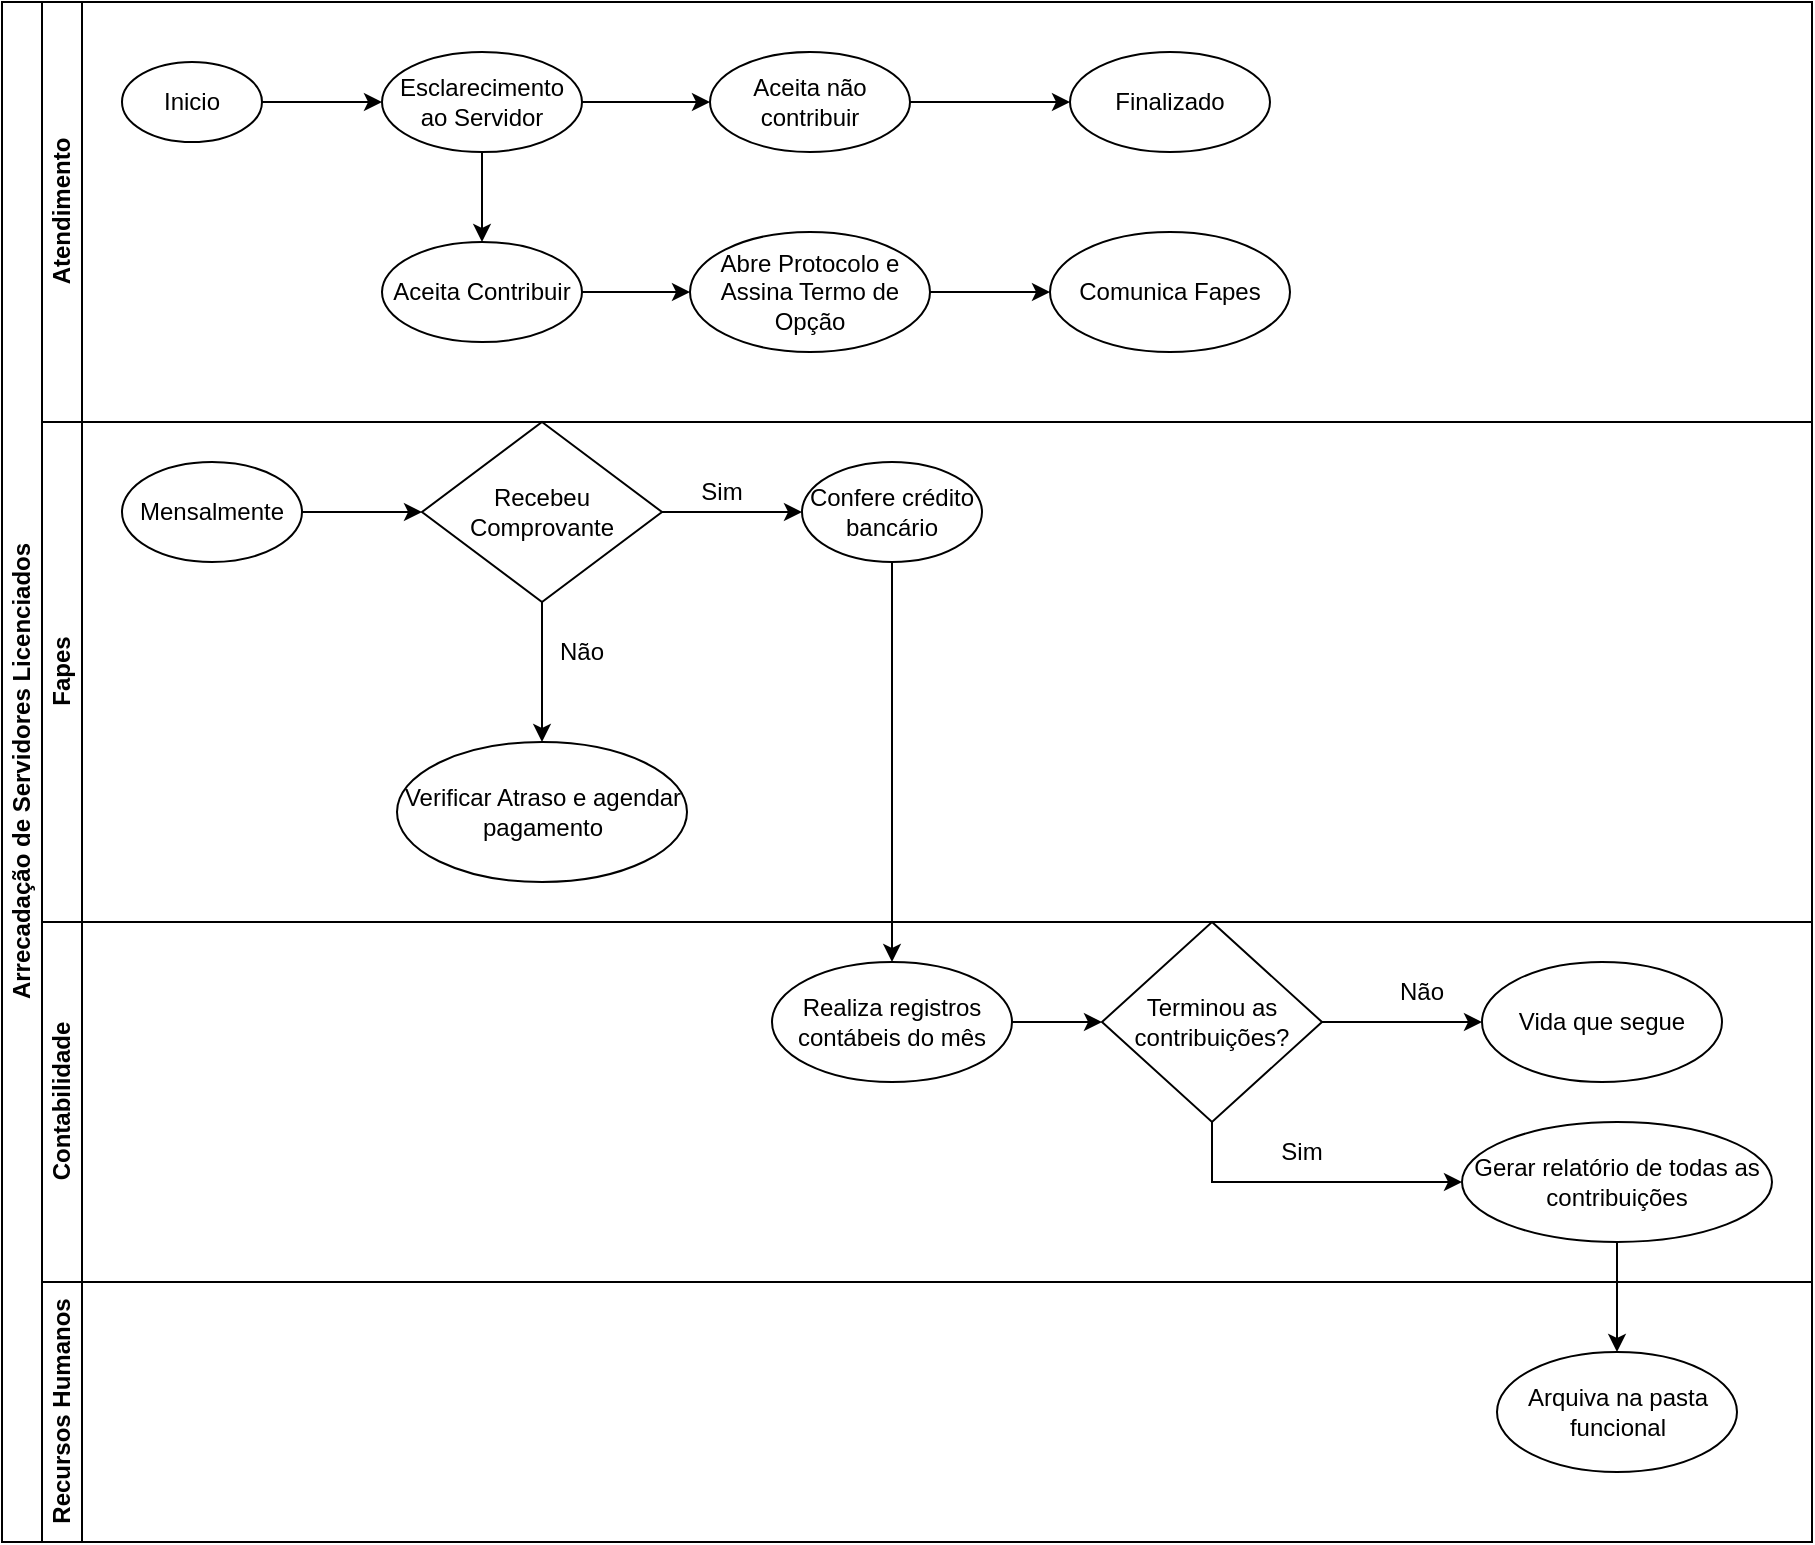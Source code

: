 <mxfile version="20.8.23" type="github"><diagram name="Página-1" id="l37Q24IVZ8yOkLSI_JN-"><mxGraphModel dx="1010" dy="550" grid="1" gridSize="10" guides="1" tooltips="1" connect="1" arrows="1" fold="1" page="1" pageScale="1" pageWidth="827" pageHeight="1169" math="0" shadow="0"><root><mxCell id="0"/><mxCell id="1" parent="0"/><mxCell id="MvxDgEqVquc-xp-ZEuq6-5" value="Arrecadação de Servidores Licenciados" style="swimlane;childLayout=stackLayout;resizeParent=1;resizeParentMax=0;horizontal=0;startSize=20;horizontalStack=0;html=1;" parent="1" vertex="1"><mxGeometry x="10" y="80" width="905" height="770" as="geometry"/></mxCell><mxCell id="MvxDgEqVquc-xp-ZEuq6-6" value="Atendimento" style="swimlane;startSize=20;horizontal=0;html=1;" parent="MvxDgEqVquc-xp-ZEuq6-5" vertex="1"><mxGeometry x="20" width="885" height="210" as="geometry"/></mxCell><mxCell id="_O740W1WQojqCN1uwi9A-5" style="edgeStyle=orthogonalEdgeStyle;rounded=0;orthogonalLoop=1;jettySize=auto;html=1;" edge="1" parent="MvxDgEqVquc-xp-ZEuq6-6" source="_O740W1WQojqCN1uwi9A-1" target="_O740W1WQojqCN1uwi9A-2"><mxGeometry relative="1" as="geometry"/></mxCell><mxCell id="_O740W1WQojqCN1uwi9A-1" value="Inicio" style="ellipse;whiteSpace=wrap;html=1;" vertex="1" parent="MvxDgEqVquc-xp-ZEuq6-6"><mxGeometry x="40" y="30" width="70" height="40" as="geometry"/></mxCell><mxCell id="_O740W1WQojqCN1uwi9A-4" value="" style="edgeStyle=orthogonalEdgeStyle;rounded=0;orthogonalLoop=1;jettySize=auto;html=1;" edge="1" parent="MvxDgEqVquc-xp-ZEuq6-6" source="_O740W1WQojqCN1uwi9A-2" target="_O740W1WQojqCN1uwi9A-3"><mxGeometry relative="1" as="geometry"/></mxCell><mxCell id="_O740W1WQojqCN1uwi9A-9" value="" style="edgeStyle=orthogonalEdgeStyle;rounded=0;orthogonalLoop=1;jettySize=auto;html=1;" edge="1" parent="MvxDgEqVquc-xp-ZEuq6-6" source="_O740W1WQojqCN1uwi9A-2" target="_O740W1WQojqCN1uwi9A-8"><mxGeometry relative="1" as="geometry"/></mxCell><mxCell id="_O740W1WQojqCN1uwi9A-2" value="Esclarecimento ao Servidor" style="ellipse;whiteSpace=wrap;html=1;" vertex="1" parent="MvxDgEqVquc-xp-ZEuq6-6"><mxGeometry x="170" y="25" width="100" height="50" as="geometry"/></mxCell><mxCell id="_O740W1WQojqCN1uwi9A-7" value="" style="edgeStyle=orthogonalEdgeStyle;rounded=0;orthogonalLoop=1;jettySize=auto;html=1;" edge="1" parent="MvxDgEqVquc-xp-ZEuq6-6" source="_O740W1WQojqCN1uwi9A-3" target="_O740W1WQojqCN1uwi9A-6"><mxGeometry relative="1" as="geometry"/></mxCell><mxCell id="_O740W1WQojqCN1uwi9A-3" value="Aceita não contribuir" style="ellipse;whiteSpace=wrap;html=1;" vertex="1" parent="MvxDgEqVquc-xp-ZEuq6-6"><mxGeometry x="334" y="25" width="100" height="50" as="geometry"/></mxCell><mxCell id="_O740W1WQojqCN1uwi9A-6" value="Finalizado" style="ellipse;whiteSpace=wrap;html=1;" vertex="1" parent="MvxDgEqVquc-xp-ZEuq6-6"><mxGeometry x="514" y="25" width="100" height="50" as="geometry"/></mxCell><mxCell id="_O740W1WQojqCN1uwi9A-11" style="edgeStyle=orthogonalEdgeStyle;rounded=0;orthogonalLoop=1;jettySize=auto;html=1;" edge="1" parent="MvxDgEqVquc-xp-ZEuq6-6" source="_O740W1WQojqCN1uwi9A-8" target="_O740W1WQojqCN1uwi9A-10"><mxGeometry relative="1" as="geometry"/></mxCell><mxCell id="_O740W1WQojqCN1uwi9A-8" value="Aceita Contribuir" style="ellipse;whiteSpace=wrap;html=1;" vertex="1" parent="MvxDgEqVquc-xp-ZEuq6-6"><mxGeometry x="170" y="120" width="100" height="50" as="geometry"/></mxCell><mxCell id="_O740W1WQojqCN1uwi9A-14" value="" style="edgeStyle=orthogonalEdgeStyle;rounded=0;orthogonalLoop=1;jettySize=auto;html=1;" edge="1" parent="MvxDgEqVquc-xp-ZEuq6-6" source="_O740W1WQojqCN1uwi9A-10" target="_O740W1WQojqCN1uwi9A-13"><mxGeometry relative="1" as="geometry"/></mxCell><mxCell id="_O740W1WQojqCN1uwi9A-10" value="Abre Protocolo e Assina Termo de Opção" style="ellipse;whiteSpace=wrap;html=1;" vertex="1" parent="MvxDgEqVquc-xp-ZEuq6-6"><mxGeometry x="324" y="115" width="120" height="60" as="geometry"/></mxCell><mxCell id="_O740W1WQojqCN1uwi9A-13" value="Comunica Fapes" style="ellipse;whiteSpace=wrap;html=1;" vertex="1" parent="MvxDgEqVquc-xp-ZEuq6-6"><mxGeometry x="504" y="115" width="120" height="60" as="geometry"/></mxCell><mxCell id="MvxDgEqVquc-xp-ZEuq6-8" value="Fapes" style="swimlane;startSize=20;horizontal=0;html=1;" parent="MvxDgEqVquc-xp-ZEuq6-5" vertex="1"><mxGeometry x="20" y="210" width="885" height="250" as="geometry"><mxRectangle x="20" y="240" width="460" height="30" as="alternateBounds"/></mxGeometry></mxCell><mxCell id="_O740W1WQojqCN1uwi9A-42" style="edgeStyle=orthogonalEdgeStyle;rounded=0;orthogonalLoop=1;jettySize=auto;html=1;" edge="1" parent="MvxDgEqVquc-xp-ZEuq6-8" source="_O740W1WQojqCN1uwi9A-15" target="_O740W1WQojqCN1uwi9A-40"><mxGeometry relative="1" as="geometry"/></mxCell><mxCell id="_O740W1WQojqCN1uwi9A-15" value="Mensalmente" style="ellipse;whiteSpace=wrap;html=1;" vertex="1" parent="MvxDgEqVquc-xp-ZEuq6-8"><mxGeometry x="40" y="20" width="90" height="50" as="geometry"/></mxCell><mxCell id="_O740W1WQojqCN1uwi9A-16" value="Verificar Atraso e agendar pagamento" style="ellipse;whiteSpace=wrap;html=1;" vertex="1" parent="MvxDgEqVquc-xp-ZEuq6-8"><mxGeometry x="177.5" y="160" width="145" height="70" as="geometry"/></mxCell><mxCell id="_O740W1WQojqCN1uwi9A-18" value="Confere crédito bancário" style="ellipse;whiteSpace=wrap;html=1;" vertex="1" parent="MvxDgEqVquc-xp-ZEuq6-8"><mxGeometry x="380" y="20" width="90" height="50" as="geometry"/></mxCell><mxCell id="_O740W1WQojqCN1uwi9A-41" style="edgeStyle=orthogonalEdgeStyle;rounded=0;orthogonalLoop=1;jettySize=auto;html=1;" edge="1" parent="MvxDgEqVquc-xp-ZEuq6-8" source="_O740W1WQojqCN1uwi9A-40" target="_O740W1WQojqCN1uwi9A-18"><mxGeometry relative="1" as="geometry"/></mxCell><mxCell id="_O740W1WQojqCN1uwi9A-43" style="edgeStyle=orthogonalEdgeStyle;rounded=0;orthogonalLoop=1;jettySize=auto;html=1;entryX=0.5;entryY=0;entryDx=0;entryDy=0;" edge="1" parent="MvxDgEqVquc-xp-ZEuq6-8" source="_O740W1WQojqCN1uwi9A-40" target="_O740W1WQojqCN1uwi9A-16"><mxGeometry relative="1" as="geometry"/></mxCell><mxCell id="_O740W1WQojqCN1uwi9A-40" value="Recebeu Comprovante" style="rhombus;whiteSpace=wrap;html=1;" vertex="1" parent="MvxDgEqVquc-xp-ZEuq6-8"><mxGeometry x="190" width="120" height="90" as="geometry"/></mxCell><mxCell id="_O740W1WQojqCN1uwi9A-44" value="Sim" style="text;html=1;strokeColor=none;fillColor=none;align=center;verticalAlign=middle;whiteSpace=wrap;rounded=0;" vertex="1" parent="MvxDgEqVquc-xp-ZEuq6-8"><mxGeometry x="310" y="20" width="60" height="30" as="geometry"/></mxCell><mxCell id="_O740W1WQojqCN1uwi9A-45" value="Não" style="text;html=1;strokeColor=none;fillColor=none;align=center;verticalAlign=middle;whiteSpace=wrap;rounded=0;" vertex="1" parent="MvxDgEqVquc-xp-ZEuq6-8"><mxGeometry x="240" y="100" width="60" height="30" as="geometry"/></mxCell><mxCell id="MvxDgEqVquc-xp-ZEuq6-12" value="Contabilidade" style="swimlane;startSize=20;horizontal=0;html=1;" parent="MvxDgEqVquc-xp-ZEuq6-5" vertex="1"><mxGeometry x="20" y="460" width="885" height="180" as="geometry"/></mxCell><mxCell id="_O740W1WQojqCN1uwi9A-39" style="edgeStyle=orthogonalEdgeStyle;rounded=0;orthogonalLoop=1;jettySize=auto;html=1;" edge="1" parent="MvxDgEqVquc-xp-ZEuq6-12" source="_O740W1WQojqCN1uwi9A-22" target="_O740W1WQojqCN1uwi9A-35"><mxGeometry relative="1" as="geometry"/></mxCell><mxCell id="_O740W1WQojqCN1uwi9A-22" value="Realiza registros contábeis do mês" style="ellipse;whiteSpace=wrap;html=1;" vertex="1" parent="MvxDgEqVquc-xp-ZEuq6-12"><mxGeometry x="365" y="20" width="120" height="60" as="geometry"/></mxCell><mxCell id="_O740W1WQojqCN1uwi9A-26" value="Vida que segue" style="ellipse;whiteSpace=wrap;html=1;" vertex="1" parent="MvxDgEqVquc-xp-ZEuq6-12"><mxGeometry x="720" y="20" width="120" height="60" as="geometry"/></mxCell><mxCell id="_O740W1WQojqCN1uwi9A-28" value="Gerar relatório de todas as contribuições" style="ellipse;whiteSpace=wrap;html=1;" vertex="1" parent="MvxDgEqVquc-xp-ZEuq6-12"><mxGeometry x="710" y="100" width="155" height="60" as="geometry"/></mxCell><mxCell id="_O740W1WQojqCN1uwi9A-32" value="Não" style="text;html=1;strokeColor=none;fillColor=none;align=center;verticalAlign=middle;whiteSpace=wrap;rounded=0;" vertex="1" parent="MvxDgEqVquc-xp-ZEuq6-12"><mxGeometry x="660" y="20" width="60" height="30" as="geometry"/></mxCell><mxCell id="_O740W1WQojqCN1uwi9A-34" value="Sim" style="text;html=1;strokeColor=none;fillColor=none;align=center;verticalAlign=middle;whiteSpace=wrap;rounded=0;" vertex="1" parent="MvxDgEqVquc-xp-ZEuq6-12"><mxGeometry x="600" y="100" width="60" height="30" as="geometry"/></mxCell><mxCell id="_O740W1WQojqCN1uwi9A-36" style="edgeStyle=orthogonalEdgeStyle;rounded=0;orthogonalLoop=1;jettySize=auto;html=1;" edge="1" parent="MvxDgEqVquc-xp-ZEuq6-12" source="_O740W1WQojqCN1uwi9A-35" target="_O740W1WQojqCN1uwi9A-28"><mxGeometry relative="1" as="geometry"><Array as="points"><mxPoint x="585" y="130"/></Array></mxGeometry></mxCell><mxCell id="_O740W1WQojqCN1uwi9A-38" style="edgeStyle=orthogonalEdgeStyle;rounded=0;orthogonalLoop=1;jettySize=auto;html=1;" edge="1" parent="MvxDgEqVquc-xp-ZEuq6-12" source="_O740W1WQojqCN1uwi9A-35" target="_O740W1WQojqCN1uwi9A-26"><mxGeometry relative="1" as="geometry"/></mxCell><mxCell id="_O740W1WQojqCN1uwi9A-35" value="Terminou as contribuições?" style="rhombus;whiteSpace=wrap;html=1;" vertex="1" parent="MvxDgEqVquc-xp-ZEuq6-12"><mxGeometry x="530" width="110" height="100" as="geometry"/></mxCell><mxCell id="_O740W1WQojqCN1uwi9A-12" value="Recursos Humanos" style="swimlane;startSize=20;horizontal=0;html=1;" vertex="1" parent="MvxDgEqVquc-xp-ZEuq6-5"><mxGeometry x="20" y="640" width="885" height="130" as="geometry"/></mxCell><mxCell id="_O740W1WQojqCN1uwi9A-30" value="Arquiva na pasta funcional" style="ellipse;whiteSpace=wrap;html=1;" vertex="1" parent="_O740W1WQojqCN1uwi9A-12"><mxGeometry x="727.5" y="35" width="120" height="60" as="geometry"/></mxCell><mxCell id="_O740W1WQojqCN1uwi9A-23" style="edgeStyle=orthogonalEdgeStyle;rounded=0;orthogonalLoop=1;jettySize=auto;html=1;" edge="1" parent="MvxDgEqVquc-xp-ZEuq6-5" source="_O740W1WQojqCN1uwi9A-18" target="_O740W1WQojqCN1uwi9A-22"><mxGeometry relative="1" as="geometry"/></mxCell><mxCell id="_O740W1WQojqCN1uwi9A-31" value="" style="edgeStyle=orthogonalEdgeStyle;rounded=0;orthogonalLoop=1;jettySize=auto;html=1;" edge="1" parent="MvxDgEqVquc-xp-ZEuq6-5" source="_O740W1WQojqCN1uwi9A-28" target="_O740W1WQojqCN1uwi9A-30"><mxGeometry relative="1" as="geometry"/></mxCell></root></mxGraphModel></diagram></mxfile>